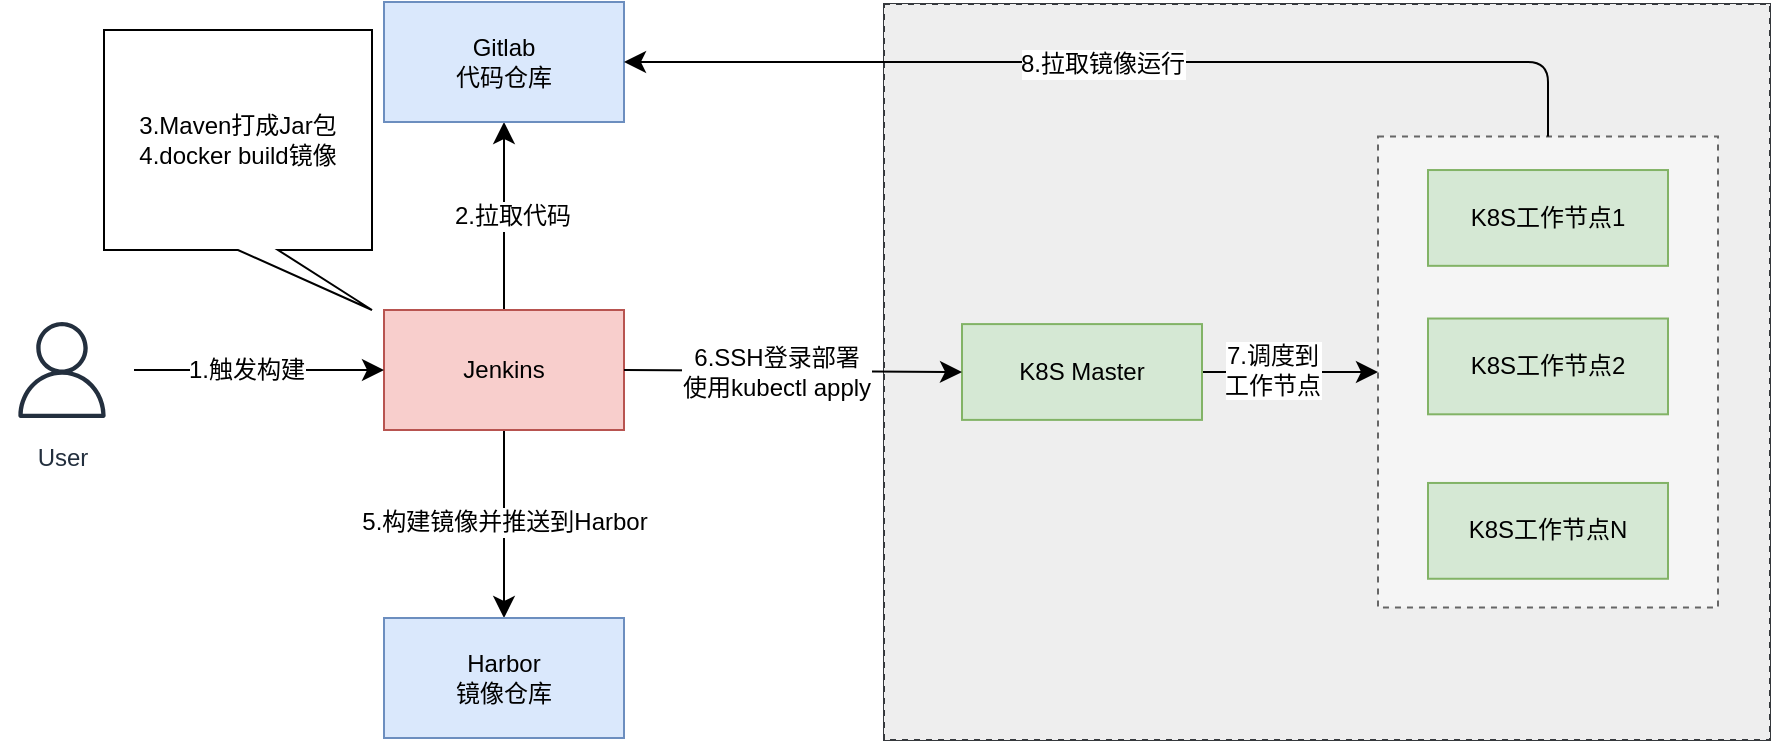 <mxfile version="24.7.7">
  <diagram name="第 1 页" id="QvSKaIkaGYja7V15P9HH">
    <mxGraphModel dx="1834" dy="891" grid="0" gridSize="10" guides="1" tooltips="1" connect="1" arrows="1" fold="1" page="0" pageScale="1" pageWidth="827" pageHeight="1169" math="0" shadow="0">
      <root>
        <mxCell id="0" />
        <mxCell id="1" parent="0" />
        <mxCell id="GzjMZUccyGTRzbvRXXpj-9" style="edgeStyle=none;curved=1;rounded=0;orthogonalLoop=1;jettySize=auto;html=1;exitX=0.5;exitY=0;exitDx=0;exitDy=0;entryX=0.5;entryY=1;entryDx=0;entryDy=0;fontSize=12;startSize=8;endSize=8;" edge="1" parent="1" source="GzjMZUccyGTRzbvRXXpj-1" target="GzjMZUccyGTRzbvRXXpj-8">
          <mxGeometry relative="1" as="geometry" />
        </mxCell>
        <mxCell id="GzjMZUccyGTRzbvRXXpj-10" value="2.拉取代码" style="edgeLabel;html=1;align=center;verticalAlign=middle;resizable=0;points=[];fontSize=12;rounded=0;" vertex="1" connectable="0" parent="GzjMZUccyGTRzbvRXXpj-9">
          <mxGeometry x="0.17" y="-2" relative="1" as="geometry">
            <mxPoint x="2" y="8" as="offset" />
          </mxGeometry>
        </mxCell>
        <mxCell id="GzjMZUccyGTRzbvRXXpj-12" style="edgeStyle=none;curved=1;rounded=0;orthogonalLoop=1;jettySize=auto;html=1;exitX=0.5;exitY=1;exitDx=0;exitDy=0;entryX=0.5;entryY=0;entryDx=0;entryDy=0;fontSize=12;startSize=8;endSize=8;" edge="1" parent="1" source="GzjMZUccyGTRzbvRXXpj-1" target="GzjMZUccyGTRzbvRXXpj-11">
          <mxGeometry relative="1" as="geometry" />
        </mxCell>
        <mxCell id="GzjMZUccyGTRzbvRXXpj-13" value="5.构建镜像并推送到Harbor" style="edgeLabel;html=1;align=center;verticalAlign=middle;resizable=0;points=[];fontSize=12;rounded=0;" vertex="1" connectable="0" parent="GzjMZUccyGTRzbvRXXpj-12">
          <mxGeometry x="-0.021" relative="1" as="geometry">
            <mxPoint as="offset" />
          </mxGeometry>
        </mxCell>
        <mxCell id="GzjMZUccyGTRzbvRXXpj-1" value="Jenkins" style="rounded=0;whiteSpace=wrap;html=1;fillColor=#f8cecc;strokeColor=#b85450;" vertex="1" parent="1">
          <mxGeometry x="175" y="170" width="120" height="60" as="geometry" />
        </mxCell>
        <mxCell id="GzjMZUccyGTRzbvRXXpj-3" style="edgeStyle=none;curved=1;rounded=0;orthogonalLoop=1;jettySize=auto;html=1;exitX=1;exitY=0.5;exitDx=0;exitDy=0;entryX=0;entryY=0.5;entryDx=0;entryDy=0;fontSize=12;startSize=8;endSize=8;" edge="1" parent="1" target="GzjMZUccyGTRzbvRXXpj-1">
          <mxGeometry relative="1" as="geometry">
            <mxPoint x="50" y="200" as="sourcePoint" />
          </mxGeometry>
        </mxCell>
        <mxCell id="GzjMZUccyGTRzbvRXXpj-7" value="1.触发构建" style="edgeLabel;html=1;align=center;verticalAlign=middle;resizable=0;points=[];fontSize=12;rounded=0;" vertex="1" connectable="0" parent="GzjMZUccyGTRzbvRXXpj-3">
          <mxGeometry x="-0.296" relative="1" as="geometry">
            <mxPoint x="12" as="offset" />
          </mxGeometry>
        </mxCell>
        <mxCell id="GzjMZUccyGTRzbvRXXpj-6" value="User" style="outlineConnect=0;fontColor=#232F3E;gradientColor=none;strokeColor=#232F3E;fillColor=#ffffff;dashed=0;verticalLabelPosition=bottom;verticalAlign=top;align=center;html=1;fontSize=12;fontStyle=0;aspect=fixed;shape=mxgraph.aws4.resourceIcon;resIcon=mxgraph.aws4.user;rounded=0;" vertex="1" parent="1">
          <mxGeometry x="-16" y="170" width="60" height="60" as="geometry" />
        </mxCell>
        <mxCell id="GzjMZUccyGTRzbvRXXpj-8" value="Gitlab&lt;br&gt;代码仓库" style="rounded=0;whiteSpace=wrap;html=1;fillColor=#dae8fc;strokeColor=#6c8ebf;" vertex="1" parent="1">
          <mxGeometry x="175" y="16" width="120" height="60" as="geometry" />
        </mxCell>
        <mxCell id="GzjMZUccyGTRzbvRXXpj-11" value="Harbor&lt;br&gt;镜像仓库" style="rounded=0;whiteSpace=wrap;html=1;fillColor=#dae8fc;strokeColor=#6c8ebf;" vertex="1" parent="1">
          <mxGeometry x="175" y="324" width="120" height="60" as="geometry" />
        </mxCell>
        <mxCell id="GzjMZUccyGTRzbvRXXpj-22" value="3.Maven打成Jar包&lt;br&gt;4.docker build镜像" style="shape=callout;whiteSpace=wrap;html=1;perimeter=calloutPerimeter;position2=1;rounded=0;" vertex="1" parent="1">
          <mxGeometry x="35" y="30" width="134" height="140" as="geometry" />
        </mxCell>
        <mxCell id="GzjMZUccyGTRzbvRXXpj-42" value="" style="group;fillColor=#eeeeee;strokeColor=#36393d;" vertex="1" connectable="0" parent="1">
          <mxGeometry x="425" y="17" width="443" height="368" as="geometry" />
        </mxCell>
        <mxCell id="GzjMZUccyGTRzbvRXXpj-38" value="" style="rounded=0;whiteSpace=wrap;html=1;dashed=1;fillColor=#eeeeee;strokeColor=#36393d;" vertex="1" parent="GzjMZUccyGTRzbvRXXpj-42">
          <mxGeometry width="443" height="368" as="geometry" />
        </mxCell>
        <mxCell id="GzjMZUccyGTRzbvRXXpj-43" style="edgeStyle=none;curved=1;orthogonalLoop=1;jettySize=auto;html=1;exitX=1;exitY=0.5;exitDx=0;exitDy=0;entryX=0;entryY=0.5;entryDx=0;entryDy=0;fontSize=12;startSize=8;endSize=8;" edge="1" parent="GzjMZUccyGTRzbvRXXpj-42" source="GzjMZUccyGTRzbvRXXpj-14" target="GzjMZUccyGTRzbvRXXpj-37">
          <mxGeometry relative="1" as="geometry" />
        </mxCell>
        <mxCell id="GzjMZUccyGTRzbvRXXpj-46" value="7.调度到&lt;br&gt;工作节点" style="edgeLabel;html=1;align=center;verticalAlign=middle;resizable=0;points=[];fontSize=12;" vertex="1" connectable="0" parent="GzjMZUccyGTRzbvRXXpj-43">
          <mxGeometry x="-0.2" y="1" relative="1" as="geometry">
            <mxPoint as="offset" />
          </mxGeometry>
        </mxCell>
        <mxCell id="GzjMZUccyGTRzbvRXXpj-14" value="K8S Master" style="rounded=0;whiteSpace=wrap;html=1;fillColor=#d5e8d4;strokeColor=#82b366;" vertex="1" parent="GzjMZUccyGTRzbvRXXpj-42">
          <mxGeometry x="39" y="160.052" width="120" height="47.896" as="geometry" />
        </mxCell>
        <mxCell id="GzjMZUccyGTRzbvRXXpj-41" value="" style="group" vertex="1" connectable="0" parent="GzjMZUccyGTRzbvRXXpj-42">
          <mxGeometry x="247" y="66.256" width="170" height="235.488" as="geometry" />
        </mxCell>
        <mxCell id="GzjMZUccyGTRzbvRXXpj-37" value="" style="rounded=0;whiteSpace=wrap;html=1;fillColor=#f5f5f5;fontColor=#333333;strokeColor=#666666;dashed=1;" vertex="1" parent="GzjMZUccyGTRzbvRXXpj-41">
          <mxGeometry width="170" height="235.488" as="geometry" />
        </mxCell>
        <mxCell id="GzjMZUccyGTRzbvRXXpj-26" value="K8S工作节点1" style="rounded=0;whiteSpace=wrap;html=1;fillColor=#d5e8d4;strokeColor=#82b366;container=0;" vertex="1" parent="GzjMZUccyGTRzbvRXXpj-41">
          <mxGeometry x="25" y="16.764" width="120" height="47.896" as="geometry" />
        </mxCell>
        <mxCell id="GzjMZUccyGTRzbvRXXpj-27" value="K8S工作节点2" style="rounded=0;whiteSpace=wrap;html=1;fillColor=#d5e8d4;strokeColor=#82b366;container=0;" vertex="1" parent="GzjMZUccyGTRzbvRXXpj-41">
          <mxGeometry x="25" y="91.002" width="120" height="47.896" as="geometry" />
        </mxCell>
        <mxCell id="GzjMZUccyGTRzbvRXXpj-28" value="K8S工作节点N" style="rounded=0;whiteSpace=wrap;html=1;fillColor=#d5e8d4;strokeColor=#82b366;container=0;" vertex="1" parent="GzjMZUccyGTRzbvRXXpj-41">
          <mxGeometry x="25" y="173.223" width="120" height="47.896" as="geometry" />
        </mxCell>
        <mxCell id="GzjMZUccyGTRzbvRXXpj-15" style="edgeStyle=none;curved=1;rounded=0;orthogonalLoop=1;jettySize=auto;html=1;exitX=1;exitY=0.5;exitDx=0;exitDy=0;fontSize=12;startSize=8;endSize=8;entryX=0;entryY=0.5;entryDx=0;entryDy=0;" edge="1" parent="1" source="GzjMZUccyGTRzbvRXXpj-1" target="GzjMZUccyGTRzbvRXXpj-14">
          <mxGeometry relative="1" as="geometry">
            <mxPoint x="398" y="200" as="targetPoint" />
          </mxGeometry>
        </mxCell>
        <UserObject label="6.SSH登录部署&lt;br&gt;使用kubectl apply" tooltip="" id="GzjMZUccyGTRzbvRXXpj-16">
          <mxCell style="edgeLabel;html=1;align=center;verticalAlign=middle;resizable=0;points=[];fontSize=12;rounded=0;" vertex="1" connectable="0" parent="GzjMZUccyGTRzbvRXXpj-15">
            <mxGeometry x="-0.107" relative="1" as="geometry">
              <mxPoint as="offset" />
            </mxGeometry>
          </mxCell>
        </UserObject>
        <mxCell id="GzjMZUccyGTRzbvRXXpj-59" style="edgeStyle=orthogonalEdgeStyle;orthogonalLoop=1;jettySize=auto;html=1;exitX=0.5;exitY=0;exitDx=0;exitDy=0;entryX=1;entryY=0.5;entryDx=0;entryDy=0;fontSize=12;startSize=8;endSize=8;" edge="1" parent="1" source="GzjMZUccyGTRzbvRXXpj-37" target="GzjMZUccyGTRzbvRXXpj-8">
          <mxGeometry relative="1" as="geometry" />
        </mxCell>
        <mxCell id="GzjMZUccyGTRzbvRXXpj-60" value="8.拉取镜像运行" style="edgeLabel;html=1;align=center;verticalAlign=middle;resizable=0;points=[];fontSize=12;" vertex="1" connectable="0" parent="GzjMZUccyGTRzbvRXXpj-59">
          <mxGeometry x="0.043" y="1" relative="1" as="geometry">
            <mxPoint as="offset" />
          </mxGeometry>
        </mxCell>
      </root>
    </mxGraphModel>
  </diagram>
</mxfile>
